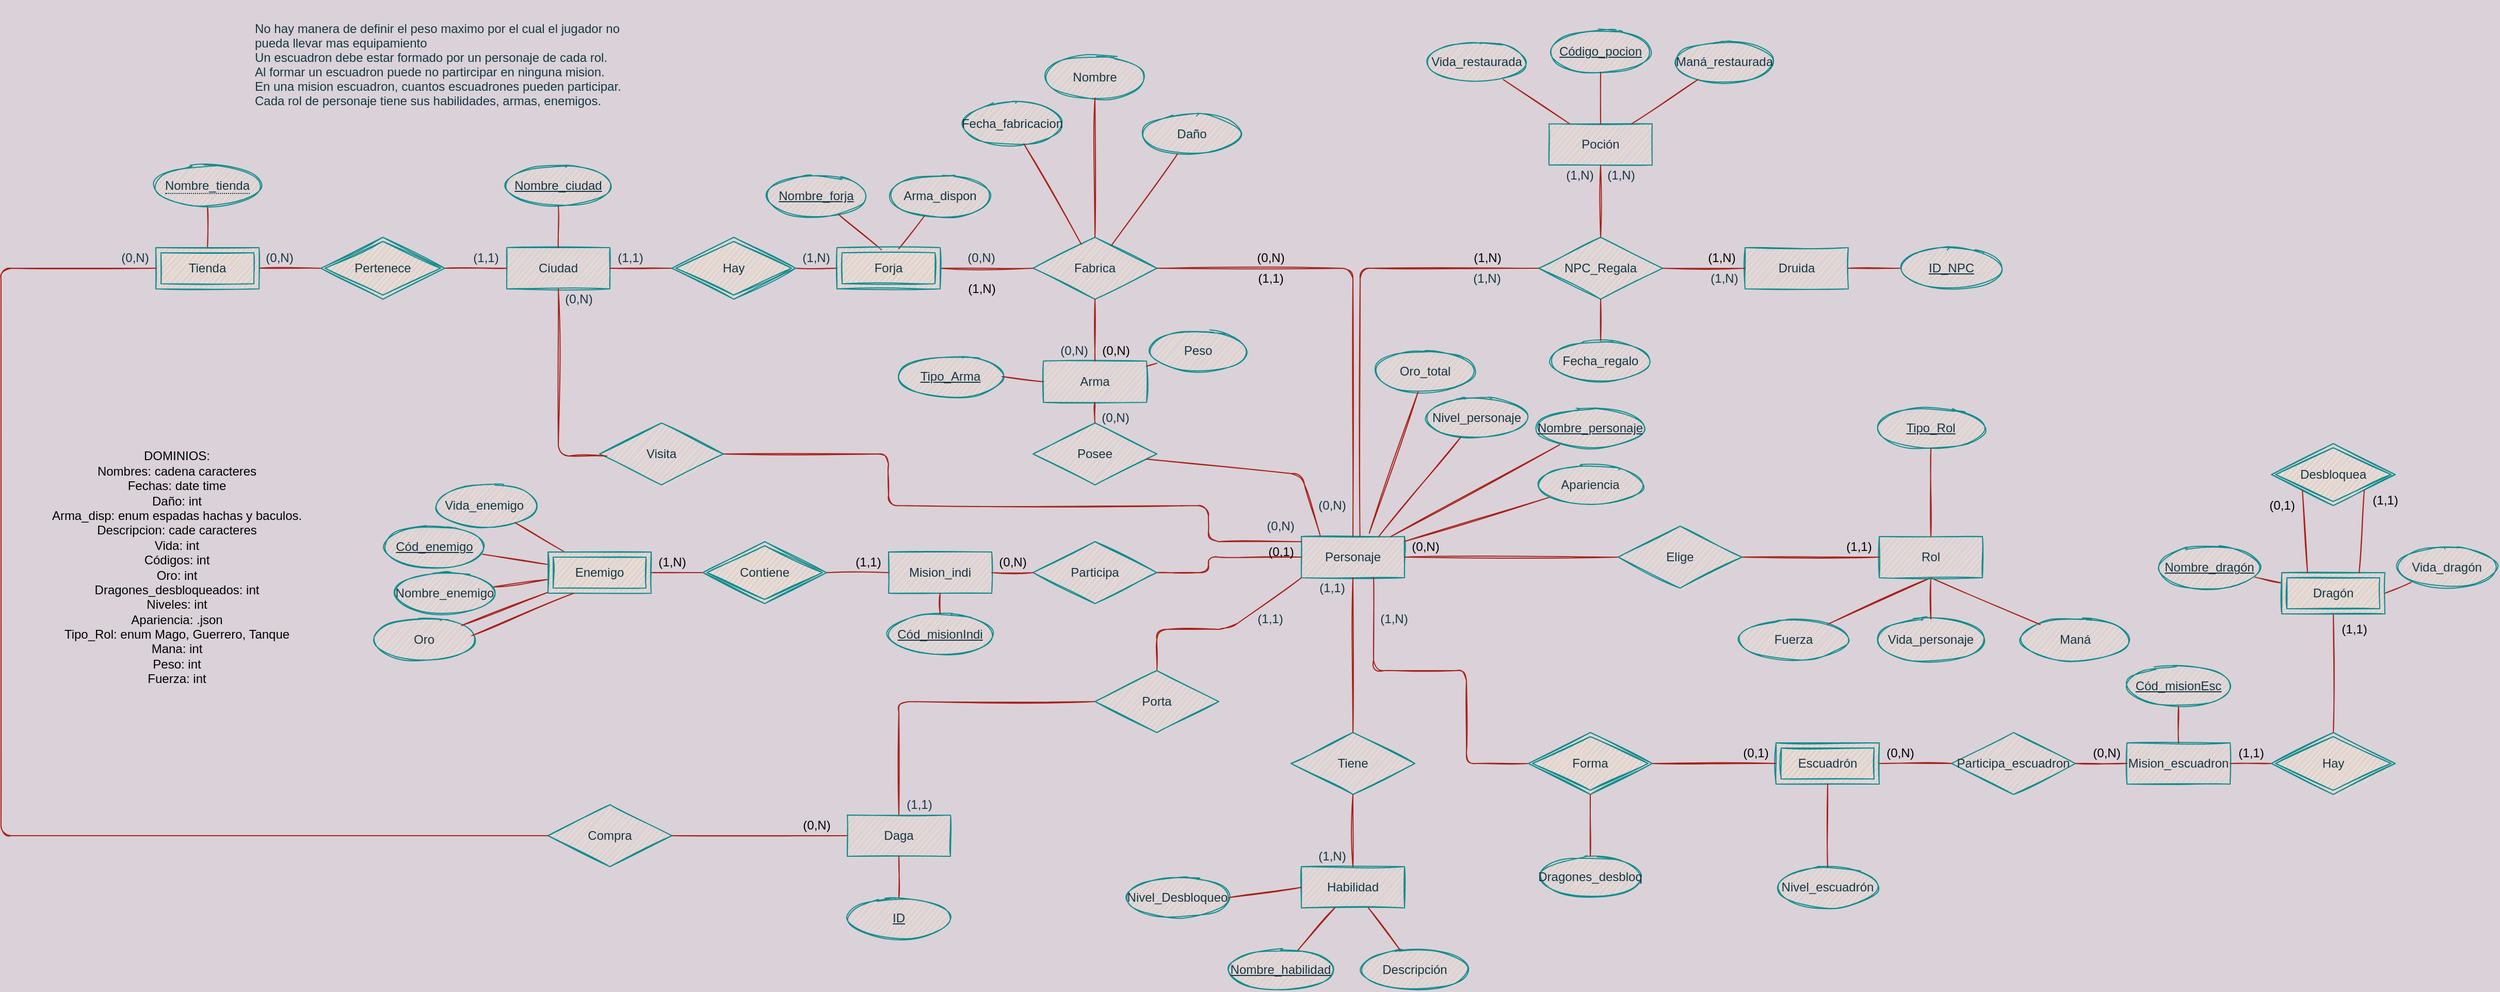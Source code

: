 <mxfile version="15.5.2" type="device"><diagram id="cDG_pbkg_7A_0wmdKo-e" name="Page-1"><mxGraphModel dx="2249" dy="794" grid="1" gridSize="10" guides="1" tooltips="1" connect="1" arrows="1" fold="1" page="1" pageScale="1" pageWidth="827" pageHeight="1169" background="#DAD2D8" math="0" shadow="0"><root><mxCell id="0"/><mxCell id="1" parent="0"/><mxCell id="pJVbi2H5VxA2HZhoMzVx-1" value="Ciudad" style="whiteSpace=wrap;html=1;align=center;fillColor=#FAE5C7;strokeColor=#0F8B8D;fontColor=#143642;sketch=1;" parent="1" vertex="1"><mxGeometry x="-250" y="240" width="100" height="40" as="geometry"/></mxCell><mxCell id="pJVbi2H5VxA2HZhoMzVx-2" value="Apariencia" style="ellipse;whiteSpace=wrap;html=1;align=center;fillColor=#FAE5C7;strokeColor=#0F8B8D;fontColor=#143642;sketch=1;" parent="1" vertex="1"><mxGeometry x="750" y="450" width="100" height="40" as="geometry"/></mxCell><mxCell id="pJVbi2H5VxA2HZhoMzVx-3" value="Nombre_ciudad" style="ellipse;whiteSpace=wrap;html=1;align=center;fontStyle=4;fillColor=#FAE5C7;strokeColor=#0F8B8D;fontColor=#143642;sketch=1;" parent="1" vertex="1"><mxGeometry x="-250" y="160" width="100" height="40" as="geometry"/></mxCell><mxCell id="pJVbi2H5VxA2HZhoMzVx-4" value="" style="endArrow=none;html=1;labelBackgroundColor=#DAD2D8;strokeColor=#A8201A;fontColor=#143642;sketch=1;" parent="1" source="pJVbi2H5VxA2HZhoMzVx-3" target="pJVbi2H5VxA2HZhoMzVx-1" edge="1"><mxGeometry relative="1" as="geometry"><mxPoint x="330" y="190" as="sourcePoint"/><mxPoint x="490" y="190" as="targetPoint"/></mxGeometry></mxCell><mxCell id="pJVbi2H5VxA2HZhoMzVx-9" value="Personaje" style="whiteSpace=wrap;html=1;align=center;fillColor=#FAE5C7;strokeColor=#0F8B8D;fontColor=#143642;sketch=1;" parent="1" vertex="1"><mxGeometry x="520" y="520" width="100" height="40" as="geometry"/></mxCell><mxCell id="pJVbi2H5VxA2HZhoMzVx-10" value="Nombre_personaje" style="ellipse;whiteSpace=wrap;html=1;align=center;fontStyle=4;fillColor=#FAE5C7;strokeColor=#0F8B8D;fontColor=#143642;sketch=1;" parent="1" vertex="1"><mxGeometry x="750" y="395" width="100" height="40" as="geometry"/></mxCell><mxCell id="pJVbi2H5VxA2HZhoMzVx-11" value="" style="endArrow=none;html=1;labelBackgroundColor=#DAD2D8;strokeColor=#A8201A;fontColor=#143642;sketch=1;" parent="1" source="pJVbi2H5VxA2HZhoMzVx-10" target="pJVbi2H5VxA2HZhoMzVx-9" edge="1"><mxGeometry relative="1" as="geometry"><mxPoint x="900" y="550" as="sourcePoint"/><mxPoint x="740" y="600" as="targetPoint"/></mxGeometry></mxCell><mxCell id="pJVbi2H5VxA2HZhoMzVx-12" value="&lt;u&gt;Tipo_Rol&lt;/u&gt;" style="ellipse;whiteSpace=wrap;html=1;align=center;fillColor=#FAE5C7;strokeColor=#0F8B8D;fontColor=#143642;sketch=1;" parent="1" vertex="1"><mxGeometry x="1080" y="395" width="100" height="40" as="geometry"/></mxCell><mxCell id="pJVbi2H5VxA2HZhoMzVx-14" value="" style="endArrow=none;html=1;labelBackgroundColor=#DAD2D8;strokeColor=#A8201A;fontColor=#143642;sketch=1;" parent="1" source="pJVbi2H5VxA2HZhoMzVx-2" target="pJVbi2H5VxA2HZhoMzVx-9" edge="1"><mxGeometry relative="1" as="geometry"><mxPoint x="704.645" y="514.142" as="sourcePoint"/><mxPoint x="640" y="540" as="targetPoint"/></mxGeometry></mxCell><mxCell id="pJVbi2H5VxA2HZhoMzVx-17" value="Maná" style="ellipse;whiteSpace=wrap;html=1;align=center;fillColor=#FAE5C7;strokeColor=#0F8B8D;fontColor=#143642;sketch=1;" parent="1" vertex="1"><mxGeometry x="1220" y="600" width="100" height="40" as="geometry"/></mxCell><mxCell id="pJVbi2H5VxA2HZhoMzVx-18" value="" style="endArrow=none;html=1;labelBackgroundColor=#DAD2D8;strokeColor=#A8201A;fontColor=#143642;sketch=1;entryX=0.5;entryY=1;entryDx=0;entryDy=0;" parent="1" source="pJVbi2H5VxA2HZhoMzVx-17" target="fUXV_8U95rZ5I0S4Uo-e-14" edge="1"><mxGeometry relative="1" as="geometry"><mxPoint x="704.645" y="514.142" as="sourcePoint"/><mxPoint x="630" y="561.765" as="targetPoint"/></mxGeometry></mxCell><mxCell id="pJVbi2H5VxA2HZhoMzVx-19" value="Vida_personaje" style="ellipse;whiteSpace=wrap;html=1;align=center;fillColor=#FAE5C7;strokeColor=#0F8B8D;fontColor=#143642;sketch=1;" parent="1" vertex="1"><mxGeometry x="1080" y="600" width="100" height="40" as="geometry"/></mxCell><mxCell id="pJVbi2H5VxA2HZhoMzVx-20" value="" style="endArrow=none;html=1;labelBackgroundColor=#DAD2D8;strokeColor=#A8201A;fontColor=#143642;sketch=1;entryX=0.5;entryY=1;entryDx=0;entryDy=0;" parent="1" source="pJVbi2H5VxA2HZhoMzVx-19" target="fUXV_8U95rZ5I0S4Uo-e-14" edge="1"><mxGeometry relative="1" as="geometry"><mxPoint x="714.645" y="524.142" as="sourcePoint"/><mxPoint x="640" y="571.765" as="targetPoint"/></mxGeometry></mxCell><mxCell id="pJVbi2H5VxA2HZhoMzVx-28" value="" style="endArrow=none;html=1;labelBackgroundColor=#DAD2D8;strokeColor=#A8201A;fontColor=#143642;sketch=1;" parent="1" edge="1"><mxGeometry relative="1" as="geometry"><mxPoint x="-430" y="260" as="sourcePoint"/><mxPoint x="-490" y="260" as="targetPoint"/></mxGeometry></mxCell><mxCell id="pJVbi2H5VxA2HZhoMzVx-29" value="(0,N)" style="text;html=1;strokeColor=none;fillColor=none;align=center;verticalAlign=middle;whiteSpace=wrap;fontColor=#143642;sketch=1;" parent="1" vertex="1"><mxGeometry x="-490" y="240" width="40" height="20" as="geometry"/></mxCell><mxCell id="pJVbi2H5VxA2HZhoMzVx-30" value="(1,1)" style="text;html=1;strokeColor=none;fillColor=none;align=center;verticalAlign=middle;whiteSpace=wrap;fontColor=#143642;sketch=1;" parent="1" vertex="1"><mxGeometry x="-150" y="240" width="40" height="20" as="geometry"/></mxCell><mxCell id="pJVbi2H5VxA2HZhoMzVx-36" value="" style="endArrow=none;html=1;labelBackgroundColor=#DAD2D8;strokeColor=#A8201A;fontColor=#143642;sketch=1;" parent="1" edge="1"><mxGeometry relative="1" as="geometry"><mxPoint x="-540" y="240" as="sourcePoint"/><mxPoint x="-540" y="200" as="targetPoint"/></mxGeometry></mxCell><mxCell id="pJVbi2H5VxA2HZhoMzVx-37" value="&#10;No hay manera de definir el peso maximo por el cual el jugador no &#10;pueda llevar mas equipamiento&#10;Un escuadron debe estar formado por un personaje de cada rol.&#10;Al formar un escuadron puede no partircipar en ninguna mision.&#10;En una mision escuadron, cuantos escuadrones pueden participar.&#10;Cada rol de personaje tiene sus habilidades, armas, enemigos." style="text;strokeColor=none;fillColor=none;spacingLeft=4;spacingRight=4;overflow=hidden;rotatable=0;points=[[0,0.5],[1,0.5]];portConstraint=eastwest;fontSize=12;fontColor=#143642;sketch=1;" parent="1" vertex="1"><mxGeometry x="-500" width="380" height="180" as="geometry"/></mxCell><mxCell id="pJVbi2H5VxA2HZhoMzVx-38" value="Fuerza" style="ellipse;whiteSpace=wrap;html=1;align=center;fillColor=#FAE5C7;strokeColor=#0F8B8D;fontColor=#143642;sketch=1;" parent="1" vertex="1"><mxGeometry x="947" y="600" width="100" height="40" as="geometry"/></mxCell><mxCell id="pJVbi2H5VxA2HZhoMzVx-39" value="" style="endArrow=none;html=1;labelBackgroundColor=#DAD2D8;strokeColor=#A8201A;fontColor=#143642;sketch=1;" parent="1" source="pJVbi2H5VxA2HZhoMzVx-38" edge="1"><mxGeometry relative="1" as="geometry"><mxPoint x="683.735" y="574.142" as="sourcePoint"/><mxPoint x="1130" y="560" as="targetPoint"/></mxGeometry></mxCell><mxCell id="pJVbi2H5VxA2HZhoMzVx-40" value="Posee" style="shape=rhombus;perimeter=rhombusPerimeter;whiteSpace=wrap;html=1;align=center;fillColor=#FAE5C7;strokeColor=#0F8B8D;fontColor=#143642;sketch=1;" parent="1" vertex="1"><mxGeometry x="260" y="410" width="120" height="60" as="geometry"/></mxCell><mxCell id="pJVbi2H5VxA2HZhoMzVx-41" value="Arma" style="whiteSpace=wrap;html=1;align=center;fillColor=#FAE5C7;strokeColor=#0F8B8D;fontColor=#143642;sketch=1;" parent="1" vertex="1"><mxGeometry x="270" y="350" width="100" height="40" as="geometry"/></mxCell><mxCell id="pJVbi2H5VxA2HZhoMzVx-42" value="Peso" style="ellipse;whiteSpace=wrap;html=1;align=center;fillColor=#FAE5C7;strokeColor=#0F8B8D;fontColor=#143642;sketch=1;" parent="1" vertex="1"><mxGeometry x="370" y="320" width="100" height="40" as="geometry"/></mxCell><mxCell id="pJVbi2H5VxA2HZhoMzVx-43" value="" style="endArrow=none;html=1;labelBackgroundColor=#DAD2D8;strokeColor=#A8201A;fontColor=#143642;sketch=1;" parent="1" source="pJVbi2H5VxA2HZhoMzVx-42" target="pJVbi2H5VxA2HZhoMzVx-41" edge="1"><mxGeometry relative="1" as="geometry"><mxPoint x="693.735" y="724.142" as="sourcePoint"/><mxPoint x="607.692" y="710" as="targetPoint"/></mxGeometry></mxCell><mxCell id="iOLwlXykFETRr3cmvv1d-1" value="Tiene" style="shape=rhombus;perimeter=rhombusPerimeter;whiteSpace=wrap;html=1;align=center;fillColor=#FAE5C7;strokeColor=#0F8B8D;fontColor=#143642;sketch=1;" parent="1" vertex="1"><mxGeometry x="510" y="710" width="120" height="60" as="geometry"/></mxCell><mxCell id="iOLwlXykFETRr3cmvv1d-2" value="Habilidad" style="whiteSpace=wrap;html=1;align=center;fillColor=#FAE5C7;strokeColor=#0F8B8D;fontColor=#143642;sketch=1;" parent="1" vertex="1"><mxGeometry x="520" y="840" width="100" height="40" as="geometry"/></mxCell><mxCell id="iOLwlXykFETRr3cmvv1d-4" value="" style="endArrow=none;html=1;labelBackgroundColor=#DAD2D8;strokeColor=#A8201A;fontColor=#143642;sketch=1;" parent="1" source="iOLwlXykFETRr3cmvv1d-1" target="iOLwlXykFETRr3cmvv1d-2" edge="1"><mxGeometry relative="1" as="geometry"><mxPoint x="580" y="810" as="sourcePoint"/><mxPoint x="580" y="720" as="targetPoint"/></mxGeometry></mxCell><mxCell id="iOLwlXykFETRr3cmvv1d-5" value="Nombre_habilidad" style="ellipse;whiteSpace=wrap;html=1;align=center;fontStyle=4;fillColor=#FAE5C7;strokeColor=#0F8B8D;fontColor=#143642;sketch=1;" parent="1" vertex="1"><mxGeometry x="450" y="920" width="100" height="40" as="geometry"/></mxCell><mxCell id="iOLwlXykFETRr3cmvv1d-6" value="" style="endArrow=none;html=1;labelBackgroundColor=#DAD2D8;strokeColor=#A8201A;fontColor=#143642;sketch=1;" parent="1" source="iOLwlXykFETRr3cmvv1d-5" target="iOLwlXykFETRr3cmvv1d-2" edge="1"><mxGeometry relative="1" as="geometry"><mxPoint x="190.0" y="763.95" as="sourcePoint"/><mxPoint x="153.33" y="659.996" as="targetPoint"/></mxGeometry></mxCell><mxCell id="iOLwlXykFETRr3cmvv1d-7" value="Descripción" style="ellipse;whiteSpace=wrap;html=1;align=center;fillColor=#FAE5C7;strokeColor=#0F8B8D;fontColor=#143642;sketch=1;" parent="1" vertex="1"><mxGeometry x="580" y="920" width="100" height="40" as="geometry"/></mxCell><mxCell id="iOLwlXykFETRr3cmvv1d-8" value="" style="endArrow=none;html=1;labelBackgroundColor=#DAD2D8;strokeColor=#A8201A;fontColor=#143642;sketch=1;" parent="1" source="iOLwlXykFETRr3cmvv1d-7" target="iOLwlXykFETRr3cmvv1d-2" edge="1"><mxGeometry relative="1" as="geometry"><mxPoint x="4.645" y="774.142" as="sourcePoint"/><mxPoint x="-80" y="782.5" as="targetPoint"/></mxGeometry></mxCell><mxCell id="iOLwlXykFETRr3cmvv1d-11" value="" style="endArrow=none;html=1;labelBackgroundColor=#DAD2D8;strokeColor=#A8201A;fontColor=#143642;sketch=1;" parent="1" edge="1"><mxGeometry relative="1" as="geometry"><mxPoint x="70" y="260" as="sourcePoint"/><mxPoint x="30" y="260" as="targetPoint"/></mxGeometry></mxCell><mxCell id="iOLwlXykFETRr3cmvv1d-12" value="" style="endArrow=none;html=1;labelBackgroundColor=#DAD2D8;strokeColor=#A8201A;fontColor=#143642;sketch=1;" parent="1" target="pJVbi2H5VxA2HZhoMzVx-1" edge="1"><mxGeometry relative="1" as="geometry"><mxPoint x="-90" y="260" as="sourcePoint"/><mxPoint x="240" y="280" as="targetPoint"/></mxGeometry></mxCell><mxCell id="iOLwlXykFETRr3cmvv1d-13" value="Nombre_forja" style="ellipse;whiteSpace=wrap;html=1;align=center;fontStyle=4;fillColor=#FAE5C7;strokeColor=#0F8B8D;fontColor=#143642;sketch=1;" parent="1" vertex="1"><mxGeometry y="170" width="100" height="40" as="geometry"/></mxCell><mxCell id="iOLwlXykFETRr3cmvv1d-14" value="" style="endArrow=none;html=1;labelBackgroundColor=#DAD2D8;strokeColor=#A8201A;fontColor=#143642;sketch=1;entryX=0.43;entryY=0.05;entryDx=0;entryDy=0;entryPerimeter=0;" parent="1" source="iOLwlXykFETRr3cmvv1d-13" edge="1"><mxGeometry relative="1" as="geometry"><mxPoint x="-30" y="390" as="sourcePoint"/><mxPoint x="113" y="242" as="targetPoint"/></mxGeometry></mxCell><mxCell id="iOLwlXykFETRr3cmvv1d-15" value="Fabrica" style="shape=rhombus;perimeter=rhombusPerimeter;whiteSpace=wrap;html=1;align=center;fillColor=#FAE5C7;strokeColor=#0F8B8D;fontColor=#143642;sketch=1;" parent="1" vertex="1"><mxGeometry x="260" y="230" width="120" height="60" as="geometry"/></mxCell><mxCell id="iOLwlXykFETRr3cmvv1d-18" value="" style="endArrow=none;html=1;labelBackgroundColor=#DAD2D8;strokeColor=#A8201A;fontColor=#143642;sketch=1;" parent="1" source="iOLwlXykFETRr3cmvv1d-15" edge="1"><mxGeometry relative="1" as="geometry"><mxPoint x="-20" y="370" as="sourcePoint"/><mxPoint x="170" y="260" as="targetPoint"/></mxGeometry></mxCell><mxCell id="iOLwlXykFETRr3cmvv1d-19" value="Fecha_fabricacion" style="ellipse;whiteSpace=wrap;html=1;align=center;fillColor=#FAE5C7;strokeColor=#0F8B8D;fontColor=#143642;sketch=1;" parent="1" vertex="1"><mxGeometry x="190" y="100" width="100" height="40" as="geometry"/></mxCell><mxCell id="iOLwlXykFETRr3cmvv1d-20" value="" style="endArrow=none;html=1;labelBackgroundColor=#DAD2D8;strokeColor=#A8201A;fontColor=#143642;sketch=1;" parent="1" source="iOLwlXykFETRr3cmvv1d-19" target="iOLwlXykFETRr3cmvv1d-15" edge="1"><mxGeometry relative="1" as="geometry"><mxPoint x="-447.855" y="484.142" as="sourcePoint"/><mxPoint x="-260" y="430" as="targetPoint"/></mxGeometry></mxCell><mxCell id="iOLwlXykFETRr3cmvv1d-21" value="Nombre" style="ellipse;whiteSpace=wrap;html=1;align=center;fillColor=#FAE5C7;strokeColor=#0F8B8D;fontColor=#143642;sketch=1;" parent="1" vertex="1"><mxGeometry x="270" y="55" width="100" height="40" as="geometry"/></mxCell><mxCell id="iOLwlXykFETRr3cmvv1d-22" value="" style="endArrow=none;html=1;labelBackgroundColor=#DAD2D8;strokeColor=#A8201A;fontColor=#143642;sketch=1;" parent="1" source="iOLwlXykFETRr3cmvv1d-21" target="iOLwlXykFETRr3cmvv1d-15" edge="1"><mxGeometry relative="1" as="geometry"><mxPoint x="-437.855" y="494.142" as="sourcePoint"/><mxPoint x="-65.882" y="517.941" as="targetPoint"/></mxGeometry></mxCell><mxCell id="iOLwlXykFETRr3cmvv1d-23" value="Daño" style="ellipse;whiteSpace=wrap;html=1;align=center;fillColor=#FAE5C7;strokeColor=#0F8B8D;fontColor=#143642;sketch=1;" parent="1" vertex="1"><mxGeometry x="364" y="110" width="100" height="40" as="geometry"/></mxCell><mxCell id="iOLwlXykFETRr3cmvv1d-24" value="" style="endArrow=none;html=1;labelBackgroundColor=#DAD2D8;strokeColor=#A8201A;fontColor=#143642;sketch=1;" parent="1" source="iOLwlXykFETRr3cmvv1d-23" target="iOLwlXykFETRr3cmvv1d-15" edge="1"><mxGeometry relative="1" as="geometry"><mxPoint x="-437.855" y="564.142" as="sourcePoint"/><mxPoint x="-65.882" y="587.941" as="targetPoint"/></mxGeometry></mxCell><mxCell id="iOLwlXykFETRr3cmvv1d-26" value="" style="endArrow=none;html=1;labelBackgroundColor=#DAD2D8;strokeColor=#A8201A;fontColor=#143642;sketch=1;" parent="1" source="pJVbi2H5VxA2HZhoMzVx-41" target="pJVbi2H5VxA2HZhoMzVx-40" edge="1"><mxGeometry relative="1" as="geometry"><mxPoint x="261.091" y="960.005" as="sourcePoint"/><mxPoint x="278.857" y="650" as="targetPoint"/></mxGeometry></mxCell><mxCell id="iOLwlXykFETRr3cmvv1d-28" value="" style="endArrow=none;html=1;labelBackgroundColor=#DAD2D8;strokeColor=#A8201A;fontColor=#143642;sketch=1;" parent="1" source="pJVbi2H5VxA2HZhoMzVx-41" target="iOLwlXykFETRr3cmvv1d-15" edge="1"><mxGeometry relative="1" as="geometry"><mxPoint x="-20" y="520" as="sourcePoint"/><mxPoint x="-20" y="410" as="targetPoint"/></mxGeometry></mxCell><mxCell id="iOLwlXykFETRr3cmvv1d-29" value="NPC_Regala" style="shape=rhombus;perimeter=rhombusPerimeter;whiteSpace=wrap;html=1;align=center;fillColor=#FAE5C7;strokeColor=#0F8B8D;fontColor=#143642;sketch=1;" parent="1" vertex="1"><mxGeometry x="750" y="230" width="120" height="60" as="geometry"/></mxCell><mxCell id="iOLwlXykFETRr3cmvv1d-31" value="Poción" style="whiteSpace=wrap;html=1;align=center;fillColor=#FAE5C7;strokeColor=#0F8B8D;fontColor=#143642;sketch=1;" parent="1" vertex="1"><mxGeometry x="760" y="120" width="100" height="40" as="geometry"/></mxCell><mxCell id="iOLwlXykFETRr3cmvv1d-32" value="" style="endArrow=none;html=1;labelBackgroundColor=#DAD2D8;strokeColor=#A8201A;fontColor=#143642;sketch=1;exitX=0.568;exitY=-0.01;exitDx=0;exitDy=0;exitPerimeter=0;" parent="1" source="pJVbi2H5VxA2HZhoMzVx-9" target="iOLwlXykFETRr3cmvv1d-29" edge="1"><mxGeometry relative="1" as="geometry"><mxPoint x="620" y="260" as="sourcePoint"/><mxPoint x="580" y="380" as="targetPoint"/><Array as="points"><mxPoint x="577" y="260"/></Array></mxGeometry></mxCell><mxCell id="iOLwlXykFETRr3cmvv1d-33" value="" style="endArrow=none;html=1;labelBackgroundColor=#DAD2D8;strokeColor=#A8201A;fontColor=#143642;sketch=1;" parent="1" source="iOLwlXykFETRr3cmvv1d-31" target="iOLwlXykFETRr3cmvv1d-29" edge="1"><mxGeometry relative="1" as="geometry"><mxPoint x="590" y="300" as="sourcePoint"/><mxPoint x="590" y="390" as="targetPoint"/></mxGeometry></mxCell><mxCell id="iOLwlXykFETRr3cmvv1d-35" value="Código_pocion" style="ellipse;whiteSpace=wrap;html=1;align=center;fontStyle=4;fillColor=#FAE5C7;strokeColor=#0F8B8D;fontColor=#143642;sketch=1;" parent="1" vertex="1"><mxGeometry x="760" y="30" width="100" height="40" as="geometry"/></mxCell><mxCell id="iOLwlXykFETRr3cmvv1d-36" value="" style="endArrow=none;html=1;labelBackgroundColor=#DAD2D8;strokeColor=#A8201A;fontColor=#143642;sketch=1;" parent="1" source="iOLwlXykFETRr3cmvv1d-31" target="iOLwlXykFETRr3cmvv1d-35" edge="1"><mxGeometry relative="1" as="geometry"><mxPoint x="830" y="120" as="sourcePoint"/><mxPoint x="840" y="170" as="targetPoint"/></mxGeometry></mxCell><mxCell id="iOLwlXykFETRr3cmvv1d-37" value="Vida_restaurada" style="ellipse;whiteSpace=wrap;html=1;align=center;fillColor=#FAE5C7;strokeColor=#0F8B8D;fontColor=#143642;sketch=1;" parent="1" vertex="1"><mxGeometry x="640" y="40" width="100" height="40" as="geometry"/></mxCell><mxCell id="iOLwlXykFETRr3cmvv1d-38" value="" style="endArrow=none;html=1;labelBackgroundColor=#DAD2D8;strokeColor=#A8201A;fontColor=#143642;sketch=1;" parent="1" source="iOLwlXykFETRr3cmvv1d-37" target="iOLwlXykFETRr3cmvv1d-31" edge="1"><mxGeometry relative="1" as="geometry"><mxPoint x="714.645" y="524.142" as="sourcePoint"/><mxPoint x="630" y="532.5" as="targetPoint"/></mxGeometry></mxCell><mxCell id="iOLwlXykFETRr3cmvv1d-39" value="Maná_restaurada" style="ellipse;whiteSpace=wrap;html=1;align=center;fillColor=#FAE5C7;strokeColor=#0F8B8D;fontColor=#143642;sketch=1;" parent="1" vertex="1"><mxGeometry x="880" y="40" width="100" height="40" as="geometry"/></mxCell><mxCell id="iOLwlXykFETRr3cmvv1d-40" value="" style="endArrow=none;html=1;labelBackgroundColor=#DAD2D8;strokeColor=#A8201A;fontColor=#143642;sketch=1;" parent="1" source="iOLwlXykFETRr3cmvv1d-39" target="iOLwlXykFETRr3cmvv1d-31" edge="1"><mxGeometry relative="1" as="geometry"><mxPoint x="844.645" y="111.642" as="sourcePoint"/><mxPoint x="760" y="120" as="targetPoint"/></mxGeometry></mxCell><mxCell id="iOLwlXykFETRr3cmvv1d-41" value="Fecha_regalo" style="ellipse;whiteSpace=wrap;html=1;align=center;fillColor=#FAE5C7;strokeColor=#0F8B8D;fontColor=#143642;sketch=1;" parent="1" vertex="1"><mxGeometry x="760" y="330" width="100" height="40" as="geometry"/></mxCell><mxCell id="iOLwlXykFETRr3cmvv1d-42" value="" style="endArrow=none;html=1;labelBackgroundColor=#DAD2D8;strokeColor=#A8201A;fontColor=#143642;sketch=1;" parent="1" source="iOLwlXykFETRr3cmvv1d-41" target="iOLwlXykFETRr3cmvv1d-29" edge="1"><mxGeometry relative="1" as="geometry"><mxPoint x="756.485" y="411.642" as="sourcePoint"/><mxPoint x="789.996" y="289.257" as="targetPoint"/></mxGeometry></mxCell><mxCell id="hw9_OvDHVP5dz11KnGEs-2" value="" style="endArrow=none;html=1;labelBackgroundColor=#DAD2D8;strokeColor=#A8201A;fontColor=#143642;sketch=1;" parent="1" source="pJVbi2H5VxA2HZhoMzVx-9" target="iOLwlXykFETRr3cmvv1d-1" edge="1"><mxGeometry relative="1" as="geometry"><mxPoint x="598.621" y="770.69" as="sourcePoint"/><mxPoint x="652.0" y="830.0" as="targetPoint"/></mxGeometry></mxCell><mxCell id="hw9_OvDHVP5dz11KnGEs-4" value="" style="endArrow=none;html=1;labelBackgroundColor=#DAD2D8;strokeColor=#A8201A;fontColor=#143642;sketch=1;" parent="1" edge="1"><mxGeometry relative="1" as="geometry"><mxPoint x="590" y="560" as="sourcePoint"/><mxPoint x="740" y="740.0" as="targetPoint"/><Array as="points"><mxPoint x="590" y="650"/><mxPoint x="680" y="650"/><mxPoint x="680" y="740"/></Array></mxGeometry></mxCell><mxCell id="hw9_OvDHVP5dz11KnGEs-6" value="Escuadrón" style="shape=ext;margin=3;double=1;whiteSpace=wrap;html=1;align=center;fillColor=#FAE5C7;strokeColor=#0F8B8D;fontColor=#143642;sketch=1;" parent="1" vertex="1"><mxGeometry x="980" y="720" width="100" height="40" as="geometry"/></mxCell><mxCell id="hw9_OvDHVP5dz11KnGEs-8" value="" style="endArrow=none;html=1;labelBackgroundColor=#DAD2D8;strokeColor=#A8201A;fontColor=#143642;sketch=1;" parent="1" target="hw9_OvDHVP5dz11KnGEs-6" edge="1"><mxGeometry relative="1" as="geometry"><mxPoint x="860" y="740.0" as="sourcePoint"/><mxPoint x="580" y="720.0" as="targetPoint"/></mxGeometry></mxCell><mxCell id="hw9_OvDHVP5dz11KnGEs-10" value="Nivel_escuadrón" style="ellipse;whiteSpace=wrap;html=1;align=center;fillColor=#FAE5C7;strokeColor=#0F8B8D;fontColor=#143642;sketch=1;" parent="1" vertex="1"><mxGeometry x="980" y="840" width="100" height="40" as="geometry"/></mxCell><mxCell id="hw9_OvDHVP5dz11KnGEs-11" value="" style="endArrow=none;html=1;labelBackgroundColor=#DAD2D8;strokeColor=#A8201A;fontColor=#143642;sketch=1;" parent="1" source="hw9_OvDHVP5dz11KnGEs-10" target="hw9_OvDHVP5dz11KnGEs-6" edge="1"><mxGeometry relative="1" as="geometry"><mxPoint x="963.735" y="764.142" as="sourcePoint"/><mxPoint x="877.692" y="750" as="targetPoint"/></mxGeometry></mxCell><mxCell id="hw9_OvDHVP5dz11KnGEs-13" value="Forma" style="shape=rhombus;double=1;perimeter=rhombusPerimeter;whiteSpace=wrap;html=1;align=center;fillColor=#FAE5C7;strokeColor=#0F8B8D;fontColor=#143642;sketch=1;" parent="1" vertex="1"><mxGeometry x="740" y="710" width="120" height="60" as="geometry"/></mxCell><mxCell id="hw9_OvDHVP5dz11KnGEs-15" value="Nombre_dragón" style="ellipse;whiteSpace=wrap;html=1;align=center;fontStyle=4;fillColor=#FAE5C7;strokeColor=#0F8B8D;fontColor=#143642;sketch=1;" parent="1" vertex="1"><mxGeometry x="1350" y="530" width="100" height="40" as="geometry"/></mxCell><mxCell id="hw9_OvDHVP5dz11KnGEs-16" value="" style="endArrow=none;html=1;labelBackgroundColor=#DAD2D8;strokeColor=#A8201A;fontColor=#143642;sketch=1;entryX=0;entryY=0.25;entryDx=0;entryDy=0;" parent="1" source="hw9_OvDHVP5dz11KnGEs-15" edge="1" target="fUXV_8U95rZ5I0S4Uo-e-21"><mxGeometry relative="1" as="geometry"><mxPoint x="1650" y="585" as="sourcePoint"/><mxPoint x="1504.444" y="555" as="targetPoint"/></mxGeometry></mxCell><mxCell id="hw9_OvDHVP5dz11KnGEs-17" value="Vida_dragón" style="ellipse;whiteSpace=wrap;html=1;align=center;fillColor=#FAE5C7;strokeColor=#0F8B8D;fontColor=#143642;sketch=1;" parent="1" vertex="1"><mxGeometry x="1580" y="530" width="100" height="40" as="geometry"/></mxCell><mxCell id="hw9_OvDHVP5dz11KnGEs-18" value="" style="endArrow=none;html=1;labelBackgroundColor=#DAD2D8;strokeColor=#A8201A;fontColor=#143642;sketch=1;entryX=1;entryY=0.5;entryDx=0;entryDy=0;" parent="1" source="hw9_OvDHVP5dz11KnGEs-17" edge="1" target="fUXV_8U95rZ5I0S4Uo-e-21"><mxGeometry relative="1" as="geometry"><mxPoint x="1624.645" y="516.642" as="sourcePoint"/><mxPoint x="1532.5" y="555" as="targetPoint"/></mxGeometry></mxCell><mxCell id="hw9_OvDHVP5dz11KnGEs-19" value="Dragones_desbloq" style="ellipse;whiteSpace=wrap;html=1;align=center;fillColor=#FAE5C7;strokeColor=#0F8B8D;fontColor=#143642;sketch=1;" parent="1" vertex="1"><mxGeometry x="750" y="830" width="100" height="40" as="geometry"/></mxCell><mxCell id="hw9_OvDHVP5dz11KnGEs-20" value="" style="endArrow=none;html=1;labelBackgroundColor=#DAD2D8;strokeColor=#A8201A;fontColor=#143642;sketch=1;" parent="1" source="hw9_OvDHVP5dz11KnGEs-19" target="hw9_OvDHVP5dz11KnGEs-13" edge="1"><mxGeometry relative="1" as="geometry"><mxPoint x="854.645" y="871.642" as="sourcePoint"/><mxPoint x="762.5" y="910" as="targetPoint"/></mxGeometry></mxCell><mxCell id="hw9_OvDHVP5dz11KnGEs-23" value="" style="endArrow=none;html=1;labelBackgroundColor=#DAD2D8;strokeColor=#A8201A;fontColor=#143642;sketch=1;exitX=0.5;exitY=0;exitDx=0;exitDy=0;" parent="1" edge="1"><mxGeometry relative="1" as="geometry"><mxPoint x="1520" y="710" as="sourcePoint"/><mxPoint x="1520" y="595" as="targetPoint"/></mxGeometry></mxCell><mxCell id="hw9_OvDHVP5dz11KnGEs-26" value="Oro" style="ellipse;whiteSpace=wrap;html=1;align=center;fillColor=#FAE5C7;strokeColor=#0F8B8D;fontColor=#143642;sketch=1;" parent="1" vertex="1"><mxGeometry x="-380" y="600" width="100" height="40" as="geometry"/></mxCell><mxCell id="hw9_OvDHVP5dz11KnGEs-27" value="" style="endArrow=none;html=1;labelBackgroundColor=#DAD2D8;strokeColor=#A8201A;fontColor=#143642;sketch=1;" parent="1" source="hw9_OvDHVP5dz11KnGEs-26" edge="1"><mxGeometry relative="1" as="geometry"><mxPoint x="213.735" y="734.142" as="sourcePoint"/><mxPoint x="-210" y="574.118" as="targetPoint"/></mxGeometry></mxCell><mxCell id="hw9_OvDHVP5dz11KnGEs-30" value="Oro_total" style="ellipse;whiteSpace=wrap;html=1;align=center;fillColor=#FAE5C7;strokeColor=#0F8B8D;fontColor=#143642;sketch=1;" parent="1" vertex="1"><mxGeometry x="590" y="340" width="100" height="40" as="geometry"/></mxCell><mxCell id="hw9_OvDHVP5dz11KnGEs-31" value="" style="endArrow=none;html=1;labelBackgroundColor=#DAD2D8;strokeColor=#A8201A;fontColor=#143642;sketch=1;entryX=0.658;entryY=-0.079;entryDx=0;entryDy=0;entryPerimeter=0;" parent="1" source="hw9_OvDHVP5dz11KnGEs-30" target="pJVbi2H5VxA2HZhoMzVx-9" edge="1"><mxGeometry relative="1" as="geometry"><mxPoint x="594.645" y="484.142" as="sourcePoint"/><mxPoint x="596.4" y="383.2" as="targetPoint"/></mxGeometry></mxCell><mxCell id="hw9_OvDHVP5dz11KnGEs-32" value="(1,N)" style="text;html=1;strokeColor=none;fillColor=none;align=center;verticalAlign=middle;whiteSpace=wrap;fontColor=#143642;sketch=1;" parent="1" vertex="1"><mxGeometry x="680" y="260" width="40" height="20" as="geometry"/></mxCell><mxCell id="hw9_OvDHVP5dz11KnGEs-34" value="Compra" style="shape=rhombus;perimeter=rhombusPerimeter;whiteSpace=wrap;html=1;align=center;fillColor=#FAE5C7;strokeColor=#0F8B8D;fontColor=#143642;sketch=1;" parent="1" vertex="1"><mxGeometry x="-210" y="780" width="120" height="60" as="geometry"/></mxCell><mxCell id="hw9_OvDHVP5dz11KnGEs-38" value="" style="endArrow=none;html=1;exitX=0;exitY=1;exitDx=0;exitDy=0;entryX=0.5;entryY=0;entryDx=0;entryDy=0;labelBackgroundColor=#DAD2D8;strokeColor=#A8201A;fontColor=#143642;sketch=1;" parent="1" source="pJVbi2H5VxA2HZhoMzVx-9" edge="1"><mxGeometry relative="1" as="geometry"><mxPoint x="590" y="580" as="sourcePoint"/><mxPoint x="380" y="650" as="targetPoint"/><Array as="points"><mxPoint x="450" y="610"/><mxPoint x="380" y="610"/></Array></mxGeometry></mxCell><mxCell id="hw9_OvDHVP5dz11KnGEs-43" value="(0,N)" style="text;html=1;strokeColor=none;fillColor=none;align=center;verticalAlign=middle;whiteSpace=wrap;fontColor=#143642;sketch=1;" parent="1" vertex="1"><mxGeometry x="-630" y="240" width="40" height="20" as="geometry"/></mxCell><mxCell id="hw9_OvDHVP5dz11KnGEs-52" value="(1,N)" style="text;html=1;strokeColor=none;fillColor=none;align=center;verticalAlign=middle;whiteSpace=wrap;fontColor=#143642;sketch=1;" parent="1" vertex="1"><mxGeometry x="30" y="240" width="40" height="20" as="geometry"/></mxCell><mxCell id="hw9_OvDHVP5dz11KnGEs-53" value="Nivel_personaje" style="ellipse;whiteSpace=wrap;html=1;align=center;fillColor=#FAE5C7;strokeColor=#0F8B8D;fontColor=#143642;sketch=1;" parent="1" vertex="1"><mxGeometry x="640" y="385.0" width="100" height="40" as="geometry"/></mxCell><mxCell id="hw9_OvDHVP5dz11KnGEs-54" value="" style="endArrow=none;html=1;labelBackgroundColor=#DAD2D8;strokeColor=#A8201A;fontColor=#143642;sketch=1;entryX=0.75;entryY=0;entryDx=0;entryDy=0;" parent="1" source="hw9_OvDHVP5dz11KnGEs-53" target="pJVbi2H5VxA2HZhoMzVx-9" edge="1"><mxGeometry relative="1" as="geometry"><mxPoint x="603.735" y="611.102" as="sourcePoint"/><mxPoint x="610" y="415" as="targetPoint"/></mxGeometry></mxCell><mxCell id="hw9_OvDHVP5dz11KnGEs-55" value="(1,N)" style="text;html=1;strokeColor=none;fillColor=none;align=center;verticalAlign=middle;whiteSpace=wrap;fontColor=#143642;sketch=1;" parent="1" vertex="1"><mxGeometry x="530" y="820" width="40" height="20" as="geometry"/></mxCell><mxCell id="hw9_OvDHVP5dz11KnGEs-56" value="(1,1)" style="text;html=1;strokeColor=none;fillColor=none;align=center;verticalAlign=middle;whiteSpace=wrap;fontColor=#143642;sketch=1;" parent="1" vertex="1"><mxGeometry x="530" y="560" width="40" height="20" as="geometry"/></mxCell><mxCell id="hw9_OvDHVP5dz11KnGEs-59" value="Arma_dispon" style="ellipse;whiteSpace=wrap;html=1;align=center;fillColor=#FAE5C7;strokeColor=#0F8B8D;fontColor=#143642;sketch=1;" parent="1" vertex="1"><mxGeometry x="120" y="170" width="100" height="40" as="geometry"/></mxCell><mxCell id="hw9_OvDHVP5dz11KnGEs-60" value="" style="endArrow=none;html=1;labelBackgroundColor=#DAD2D8;strokeColor=#A8201A;fontColor=#143642;sketch=1;entryX=0.6;entryY=0.025;entryDx=0;entryDy=0;entryPerimeter=0;" parent="1" source="hw9_OvDHVP5dz11KnGEs-59" edge="1"><mxGeometry relative="1" as="geometry"><mxPoint x="-437.855" y="397.002" as="sourcePoint"/><mxPoint x="130" y="241" as="targetPoint"/></mxGeometry></mxCell><mxCell id="hw9_OvDHVP5dz11KnGEs-62" value="(1,1)" style="text;html=1;strokeColor=none;fillColor=none;align=center;verticalAlign=middle;whiteSpace=wrap;fontColor=#143642;sketch=1;" parent="1" vertex="1"><mxGeometry x="-290" y="240" width="40" height="20" as="geometry"/></mxCell><mxCell id="hw9_OvDHVP5dz11KnGEs-66" value="(1,N)" style="text;html=1;strokeColor=none;fillColor=none;align=center;verticalAlign=middle;whiteSpace=wrap;fontColor=#143642;sketch=1;" parent="1" vertex="1"><mxGeometry x="810" y="160" width="40" height="20" as="geometry"/></mxCell><mxCell id="hw9_OvDHVP5dz11KnGEs-74" value="Cód_enemigo" style="ellipse;whiteSpace=wrap;html=1;align=center;fontStyle=4;fillColor=#FAE5C7;strokeColor=#0F8B8D;fontColor=#143642;sketch=1;" parent="1" vertex="1"><mxGeometry x="-370" y="510" width="100" height="40" as="geometry"/></mxCell><mxCell id="hw9_OvDHVP5dz11KnGEs-75" value="" style="endArrow=none;html=1;labelBackgroundColor=#DAD2D8;strokeColor=#A8201A;fontColor=#143642;sketch=1;" parent="1" source="hw9_OvDHVP5dz11KnGEs-74" edge="1"><mxGeometry relative="1" as="geometry"><mxPoint x="-130" y="690" as="sourcePoint"/><mxPoint x="-210" y="547.188" as="targetPoint"/></mxGeometry></mxCell><mxCell id="hw9_OvDHVP5dz11KnGEs-76" value="Nombre_enemigo" style="ellipse;whiteSpace=wrap;html=1;align=center;fillColor=#FAE5C7;strokeColor=#0F8B8D;fontColor=#143642;sketch=1;" parent="1" vertex="1"><mxGeometry x="-360" y="555" width="100" height="40" as="geometry"/></mxCell><mxCell id="hw9_OvDHVP5dz11KnGEs-77" value="" style="endArrow=none;html=1;labelBackgroundColor=#DAD2D8;strokeColor=#A8201A;fontColor=#143642;sketch=1;" parent="1" source="hw9_OvDHVP5dz11KnGEs-76" edge="1"><mxGeometry relative="1" as="geometry"><mxPoint x="-447.855" y="644.142" as="sourcePoint"/><mxPoint x="-210" y="561.667" as="targetPoint"/></mxGeometry></mxCell><mxCell id="hw9_OvDHVP5dz11KnGEs-78" value="Vida_enemigo&amp;nbsp;" style="ellipse;whiteSpace=wrap;html=1;align=center;fillColor=#FAE5C7;strokeColor=#0F8B8D;fontColor=#143642;sketch=1;" parent="1" vertex="1"><mxGeometry x="-320" y="470" width="100" height="40" as="geometry"/></mxCell><mxCell id="hw9_OvDHVP5dz11KnGEs-79" value="" style="endArrow=none;html=1;labelBackgroundColor=#DAD2D8;strokeColor=#A8201A;fontColor=#143642;sketch=1;" parent="1" source="hw9_OvDHVP5dz11KnGEs-78" edge="1"><mxGeometry relative="1" as="geometry"><mxPoint x="-517.855" y="504.142" as="sourcePoint"/><mxPoint x="-193.846" y="535" as="targetPoint"/></mxGeometry></mxCell><mxCell id="hw9_OvDHVP5dz11KnGEs-80" value="" style="endArrow=none;html=1;labelBackgroundColor=#DAD2D8;strokeColor=#A8201A;fontColor=#143642;sketch=1;" parent="1" edge="1"><mxGeometry relative="1" as="geometry"><mxPoint x="130" y="790" as="sourcePoint"/><mxPoint x="320" y="680" as="targetPoint"/><Array as="points"><mxPoint x="130" y="680"/></Array></mxGeometry></mxCell><mxCell id="hw9_OvDHVP5dz11KnGEs-81" value="(1,1)" style="text;html=1;strokeColor=none;fillColor=none;align=center;verticalAlign=middle;whiteSpace=wrap;fontColor=#143642;sketch=1;" parent="1" vertex="1"><mxGeometry x="130" y="770" width="40" height="20" as="geometry"/></mxCell><mxCell id="hw9_OvDHVP5dz11KnGEs-83" value="(1,1)" style="text;html=1;strokeColor=none;fillColor=none;align=center;verticalAlign=middle;whiteSpace=wrap;fontColor=#143642;sketch=1;" parent="1" vertex="1"><mxGeometry x="470" y="590" width="40" height="20" as="geometry"/></mxCell><mxCell id="hw9_OvDHVP5dz11KnGEs-84" value="(1,N)" style="text;html=1;strokeColor=none;fillColor=none;align=center;verticalAlign=middle;whiteSpace=wrap;fontColor=#143642;sketch=1;" parent="1" vertex="1"><mxGeometry x="590" y="590" width="40" height="20" as="geometry"/></mxCell><mxCell id="UVxJsTFsM7onc-qRqiWT-1" value="" style="endArrow=none;html=1;labelBackgroundColor=#DAD2D8;strokeColor=#A8201A;fontColor=#143642;sketch=1;exitX=1;exitY=0.5;exitDx=0;exitDy=0;" parent="1" source="fUXV_8U95rZ5I0S4Uo-e-4" target="pJVbi2H5VxA2HZhoMzVx-9" edge="1"><mxGeometry relative="1" as="geometry"><mxPoint x="370" y="540" as="sourcePoint"/><mxPoint x="565.143" y="530" as="targetPoint"/><Array as="points"><mxPoint x="430" y="555"/><mxPoint x="430" y="540"/></Array></mxGeometry></mxCell><mxCell id="UVxJsTFsM7onc-qRqiWT-3" value="(0,N)" style="text;html=1;strokeColor=none;fillColor=none;align=center;verticalAlign=middle;whiteSpace=wrap;fontColor=#143642;sketch=1;" parent="1" vertex="1"><mxGeometry x="280" y="330" width="40" height="20" as="geometry"/></mxCell><mxCell id="UVxJsTFsM7onc-qRqiWT-4" value="(0,N)" style="text;html=1;strokeColor=none;fillColor=none;align=center;verticalAlign=middle;whiteSpace=wrap;fontColor=#143642;sketch=1;" parent="1" vertex="1"><mxGeometry x="190" y="240" width="40" height="20" as="geometry"/></mxCell><mxCell id="UVxJsTFsM7onc-qRqiWT-7" value="(0,N)" style="text;html=1;strokeColor=none;fillColor=none;align=center;verticalAlign=middle;whiteSpace=wrap;fontColor=#143642;sketch=1;" parent="1" vertex="1"><mxGeometry x="320" y="395" width="40" height="20" as="geometry"/></mxCell><mxCell id="UVxJsTFsM7onc-qRqiWT-8" value="Mision_indi" style="whiteSpace=wrap;html=1;align=center;fillColor=#FAE5C7;strokeColor=#0F8B8D;fontColor=#143642;sketch=1;" parent="1" vertex="1"><mxGeometry x="120" y="535" width="100" height="40" as="geometry"/></mxCell><mxCell id="UVxJsTFsM7onc-qRqiWT-16" value="Mision_escuadron" style="whiteSpace=wrap;html=1;align=center;fillColor=#FAE5C7;strokeColor=#0F8B8D;fontColor=#143642;sketch=1;" parent="1" vertex="1"><mxGeometry x="1320" y="720" width="100" height="40" as="geometry"/></mxCell><mxCell id="UVxJsTFsM7onc-qRqiWT-22" value="Cód_misionEsc" style="ellipse;whiteSpace=wrap;html=1;align=center;fontStyle=4;fillColor=#FAE5C7;strokeColor=#0F8B8D;fontColor=#143642;sketch=1;" parent="1" vertex="1"><mxGeometry x="1320" y="645" width="100" height="40" as="geometry"/></mxCell><mxCell id="UVxJsTFsM7onc-qRqiWT-23" value="" style="endArrow=none;html=1;labelBackgroundColor=#DAD2D8;strokeColor=#A8201A;fontColor=#143642;sketch=1;" parent="1" source="UVxJsTFsM7onc-qRqiWT-22" target="UVxJsTFsM7onc-qRqiWT-16" edge="1"><mxGeometry relative="1" as="geometry"><mxPoint x="1238.187" y="589.434" as="sourcePoint"/><mxPoint x="1212.5" y="630" as="targetPoint"/></mxGeometry></mxCell><mxCell id="UVxJsTFsM7onc-qRqiWT-24" value="Cód_misionIndi" style="ellipse;whiteSpace=wrap;html=1;align=center;fontStyle=4;fillColor=#FAE5C7;strokeColor=#0F8B8D;fontColor=#143642;sketch=1;" parent="1" vertex="1"><mxGeometry x="120" y="595" width="100" height="40" as="geometry"/></mxCell><mxCell id="UVxJsTFsM7onc-qRqiWT-25" value="" style="endArrow=none;html=1;labelBackgroundColor=#DAD2D8;strokeColor=#A8201A;fontColor=#143642;sketch=1;" parent="1" source="UVxJsTFsM7onc-qRqiWT-24" target="UVxJsTFsM7onc-qRqiWT-8" edge="1"><mxGeometry relative="1" as="geometry"><mxPoint x="-101.813" y="569.434" as="sourcePoint"/><mxPoint x="30" y="700" as="targetPoint"/></mxGeometry></mxCell><mxCell id="_QA88n80vSKglGZej9Jn-3" value="Visita" style="shape=rhombus;perimeter=rhombusPerimeter;whiteSpace=wrap;html=1;align=center;fillColor=#FAE5C7;strokeColor=#0F8B8D;fontColor=#143642;sketch=1;" parent="1" vertex="1"><mxGeometry x="-160" y="410" width="120" height="60" as="geometry"/></mxCell><mxCell id="_QA88n80vSKglGZej9Jn-6" value="" style="endArrow=none;html=1;labelBackgroundColor=#DAD2D8;strokeColor=#A8201A;fontColor=#143642;sketch=1;entryX=0.058;entryY=0.533;entryDx=0;entryDy=0;entryPerimeter=0;exitX=0.5;exitY=1;exitDx=0;exitDy=0;" parent="1" source="pJVbi2H5VxA2HZhoMzVx-1" target="_QA88n80vSKglGZej9Jn-3" edge="1"><mxGeometry relative="1" as="geometry"><mxPoint x="-240" y="440" as="sourcePoint"/><mxPoint x="228.163" y="275.918" as="targetPoint"/><Array as="points"><mxPoint x="-200" y="442"/></Array></mxGeometry></mxCell><mxCell id="_QA88n80vSKglGZej9Jn-10" value="" style="endArrow=none;html=1;labelBackgroundColor=#DAD2D8;strokeColor=#A8201A;fontColor=#143642;sketch=1;exitX=1;exitY=0.5;exitDx=0;exitDy=0;entryX=0;entryY=0.5;entryDx=0;entryDy=0;" parent="1" target="pJVbi2H5VxA2HZhoMzVx-1" edge="1"><mxGeometry relative="1" as="geometry"><mxPoint x="-310" y="260" as="sourcePoint"/><mxPoint x="-480" y="270" as="targetPoint"/></mxGeometry></mxCell><mxCell id="_QA88n80vSKglGZej9Jn-11" value="" style="endArrow=none;html=1;labelBackgroundColor=#DAD2D8;strokeColor=#A8201A;fontColor=#143642;sketch=1;entryX=1;entryY=0.25;entryDx=0;entryDy=0;exitX=1;exitY=0.5;exitDx=0;exitDy=0;" parent="1" source="_QA88n80vSKglGZej9Jn-3" edge="1"><mxGeometry relative="1" as="geometry"><mxPoint x="400" y="525" as="sourcePoint"/><mxPoint x="520" y="525" as="targetPoint"/><Array as="points"><mxPoint x="120" y="440"/><mxPoint x="120" y="490"/><mxPoint x="430" y="490"/><mxPoint x="430" y="525"/></Array></mxGeometry></mxCell><mxCell id="_QA88n80vSKglGZej9Jn-13" value="(0,N)" style="text;html=1;strokeColor=none;fillColor=none;align=center;verticalAlign=middle;whiteSpace=wrap;fontColor=#143642;sketch=1;" parent="1" vertex="1"><mxGeometry x="-200" y="280" width="40" height="20" as="geometry"/></mxCell><mxCell id="_QA88n80vSKglGZej9Jn-14" value="(0,N)" style="text;html=1;strokeColor=none;fillColor=none;align=center;verticalAlign=middle;whiteSpace=wrap;fontColor=#143642;sketch=1;" parent="1" vertex="1"><mxGeometry x="480" y="500" width="40" height="20" as="geometry"/></mxCell><mxCell id="_QA88n80vSKglGZej9Jn-16" value="Tienda" style="shape=ext;margin=3;double=1;whiteSpace=wrap;html=1;align=center;fillColor=#FAE5C7;strokeColor=#0F8B8D;fontColor=#143642;sketch=1;" parent="1" vertex="1"><mxGeometry x="-590" y="240" width="100" height="40" as="geometry"/></mxCell><mxCell id="_QA88n80vSKglGZej9Jn-17" value="&lt;span style=&quot;border-bottom: 1px dotted&quot;&gt;Nombre_tienda&lt;/span&gt;" style="ellipse;whiteSpace=wrap;html=1;align=center;fontColor=#143642;fontStyle=0;strokeColor=#0F8B8D;fillColor=#FAE5C7;sketch=1;" parent="1" vertex="1"><mxGeometry x="-590" y="160" width="100" height="40" as="geometry"/></mxCell><mxCell id="_QA88n80vSKglGZej9Jn-18" value="Pertenece" style="shape=rhombus;double=1;perimeter=rhombusPerimeter;whiteSpace=wrap;html=1;align=center;fillColor=#FAE5C7;strokeColor=#0F8B8D;fontColor=#143642;sketch=1;" parent="1" vertex="1"><mxGeometry x="-430" y="230" width="120" height="60" as="geometry"/></mxCell><mxCell id="_QA88n80vSKglGZej9Jn-19" value="DOMINIOS:&lt;br&gt;Nombres: cadena caracteres&lt;br&gt;Fechas: date time&lt;br&gt;Daño: int&lt;br&gt;Arma_disp: enum espadas hachas y baculos.&lt;br&gt;Descripcion: cade caracteres&lt;br&gt;Vida: int&lt;br&gt;Códigos: int&lt;br&gt;Oro: int&lt;br&gt;Dragones_desbloqueados: int&lt;br&gt;Niveles: int&lt;br&gt;Apariencia: .json&lt;br&gt;Tipo_Rol: enum Mago, Guerrero, Tanque&lt;br&gt;Mana: int&lt;br&gt;Peso: int&lt;br&gt;Fuerza: int" style="text;html=1;align=center;verticalAlign=middle;resizable=0;points=[];autosize=1;strokeColor=none;fillColor=none;" parent="1" vertex="1"><mxGeometry x="-700" y="435" width="260" height="230" as="geometry"/></mxCell><mxCell id="hw9_OvDHVP5dz11KnGEs-73" value="(0,N)" style="text;html=1;strokeColor=none;fillColor=none;align=center;verticalAlign=middle;whiteSpace=wrap;fontColor=#143642;sketch=1;" parent="1" vertex="1"><mxGeometry x="530" y="480" width="40" height="20" as="geometry"/></mxCell><mxCell id="fUXV_8U95rZ5I0S4Uo-e-1" value="" style="endArrow=none;html=1;labelBackgroundColor=#DAD2D8;strokeColor=#A8201A;fontColor=#143642;sketch=1;entryX=0.182;entryY=-0.028;entryDx=0;entryDy=0;entryPerimeter=0;" parent="1" source="pJVbi2H5VxA2HZhoMzVx-40" target="pJVbi2H5VxA2HZhoMzVx-9" edge="1"><mxGeometry relative="1" as="geometry"><mxPoint x="374.783" y="442.609" as="sourcePoint"/><mxPoint x="531" y="522" as="targetPoint"/><Array as="points"><mxPoint x="520" y="460"/></Array></mxGeometry></mxCell><mxCell id="fUXV_8U95rZ5I0S4Uo-e-4" value="Participa" style="shape=rhombus;perimeter=rhombusPerimeter;whiteSpace=wrap;html=1;align=center;fillColor=#FAE5C7;strokeColor=#0F8B8D;fontColor=#143642;sketch=1;" parent="1" vertex="1"><mxGeometry x="260" y="525" width="120" height="60" as="geometry"/></mxCell><mxCell id="fUXV_8U95rZ5I0S4Uo-e-5" value="" style="endArrow=none;html=1;labelBackgroundColor=#DAD2D8;strokeColor=#A8201A;fontColor=#143642;sketch=1;entryX=0;entryY=0.5;entryDx=0;entryDy=0;exitX=1;exitY=0.5;exitDx=0;exitDy=0;" parent="1" source="UVxJsTFsM7onc-qRqiWT-8" target="fUXV_8U95rZ5I0S4Uo-e-4" edge="1"><mxGeometry relative="1" as="geometry"><mxPoint x="-203.523" y="616.321" as="sourcePoint"/><mxPoint x="-120" y="584.118" as="targetPoint"/></mxGeometry></mxCell><mxCell id="fUXV_8U95rZ5I0S4Uo-e-6" value="" style="endArrow=none;html=1;labelBackgroundColor=#DAD2D8;strokeColor=#A8201A;fontColor=#143642;sketch=1;exitX=1;exitY=0.5;exitDx=0;exitDy=0;" parent="1" edge="1"><mxGeometry relative="1" as="geometry"><mxPoint x="-110" y="555" as="sourcePoint"/><mxPoint x="-60" y="555" as="targetPoint"/></mxGeometry></mxCell><mxCell id="fUXV_8U95rZ5I0S4Uo-e-8" value="" style="endArrow=none;html=1;labelBackgroundColor=#DAD2D8;strokeColor=#A8201A;fontColor=#143642;sketch=1;entryX=0;entryY=0.5;entryDx=0;entryDy=0;" parent="1" target="UVxJsTFsM7onc-qRqiWT-8" edge="1"><mxGeometry relative="1" as="geometry"><mxPoint x="60" y="555" as="sourcePoint"/><mxPoint x="-50" y="565" as="targetPoint"/></mxGeometry></mxCell><mxCell id="fUXV_8U95rZ5I0S4Uo-e-9" value="Participa_escuadron" style="shape=rhombus;perimeter=rhombusPerimeter;whiteSpace=wrap;html=1;align=center;fillColor=#FAE5C7;strokeColor=#0F8B8D;fontColor=#143642;sketch=1;" parent="1" vertex="1"><mxGeometry x="1150" y="710" width="120" height="60" as="geometry"/></mxCell><mxCell id="fUXV_8U95rZ5I0S4Uo-e-10" value="" style="endArrow=none;html=1;labelBackgroundColor=#DAD2D8;strokeColor=#A8201A;fontColor=#143642;sketch=1;exitX=1;exitY=0.5;exitDx=0;exitDy=0;entryX=0;entryY=0.5;entryDx=0;entryDy=0;" parent="1" source="fUXV_8U95rZ5I0S4Uo-e-9" target="UVxJsTFsM7onc-qRqiWT-16" edge="1"><mxGeometry relative="1" as="geometry"><mxPoint x="1340" y="695" as="sourcePoint"/><mxPoint x="1340" y="730" as="targetPoint"/></mxGeometry></mxCell><mxCell id="fUXV_8U95rZ5I0S4Uo-e-11" value="" style="endArrow=none;html=1;labelBackgroundColor=#DAD2D8;strokeColor=#A8201A;fontColor=#143642;sketch=1;exitX=1;exitY=0.5;exitDx=0;exitDy=0;" parent="1" source="hw9_OvDHVP5dz11KnGEs-6" target="fUXV_8U95rZ5I0S4Uo-e-9" edge="1"><mxGeometry relative="1" as="geometry"><mxPoint x="1260" y="750" as="sourcePoint"/><mxPoint x="1290" y="750" as="targetPoint"/></mxGeometry></mxCell><mxCell id="fUXV_8U95rZ5I0S4Uo-e-13" value="" style="endArrow=none;html=1;labelBackgroundColor=#DAD2D8;strokeColor=#A8201A;fontColor=#143642;sketch=1;entryX=0;entryY=0.5;entryDx=0;entryDy=0;" parent="1" edge="1"><mxGeometry relative="1" as="geometry"><mxPoint x="1420" y="740" as="sourcePoint"/><mxPoint x="1460" y="740" as="targetPoint"/></mxGeometry></mxCell><mxCell id="fUXV_8U95rZ5I0S4Uo-e-14" value="Rol" style="whiteSpace=wrap;html=1;align=center;fillColor=#FAE5C7;strokeColor=#0F8B8D;fontColor=#143642;sketch=1;" parent="1" vertex="1"><mxGeometry x="1080" y="520" width="100" height="40" as="geometry"/></mxCell><mxCell id="fUXV_8U95rZ5I0S4Uo-e-15" value="" style="endArrow=none;html=1;labelBackgroundColor=#DAD2D8;strokeColor=#A8201A;fontColor=#143642;sketch=1;entryX=1;entryY=0.5;entryDx=0;entryDy=0;exitX=0;exitY=0.5;exitDx=0;exitDy=0;" parent="1" source="fUXV_8U95rZ5I0S4Uo-e-17" target="pJVbi2H5VxA2HZhoMzVx-9" edge="1"><mxGeometry relative="1" as="geometry"><mxPoint x="790" y="540" as="sourcePoint"/><mxPoint x="630" y="534.783" as="targetPoint"/></mxGeometry></mxCell><mxCell id="fUXV_8U95rZ5I0S4Uo-e-16" value="" style="endArrow=none;html=1;labelBackgroundColor=#DAD2D8;strokeColor=#A8201A;fontColor=#143642;sketch=1;entryX=0.5;entryY=0;entryDx=0;entryDy=0;exitX=0.5;exitY=1;exitDx=0;exitDy=0;" parent="1" source="pJVbi2H5VxA2HZhoMzVx-12" target="fUXV_8U95rZ5I0S4Uo-e-14" edge="1"><mxGeometry relative="1" as="geometry"><mxPoint x="1290" y="490" as="sourcePoint"/><mxPoint x="1120" y="490" as="targetPoint"/></mxGeometry></mxCell><mxCell id="fUXV_8U95rZ5I0S4Uo-e-17" value="Elige&lt;br&gt;" style="shape=rhombus;perimeter=rhombusPerimeter;whiteSpace=wrap;html=1;align=center;fillColor=#FAE5C7;strokeColor=#0F8B8D;fontColor=#143642;sketch=1;" parent="1" vertex="1"><mxGeometry x="827" y="510" width="120" height="60" as="geometry"/></mxCell><mxCell id="fUXV_8U95rZ5I0S4Uo-e-18" value="" style="endArrow=none;html=1;labelBackgroundColor=#DAD2D8;strokeColor=#A8201A;fontColor=#143642;sketch=1;entryX=1;entryY=0.5;entryDx=0;entryDy=0;exitX=0;exitY=0.5;exitDx=0;exitDy=0;" parent="1" source="fUXV_8U95rZ5I0S4Uo-e-14" target="fUXV_8U95rZ5I0S4Uo-e-17" edge="1"><mxGeometry relative="1" as="geometry"><mxPoint x="837" y="550" as="sourcePoint"/><mxPoint x="630" y="550" as="targetPoint"/></mxGeometry></mxCell><mxCell id="fUXV_8U95rZ5I0S4Uo-e-19" value="Enemigo" style="shape=ext;margin=3;double=1;whiteSpace=wrap;html=1;align=center;fillColor=#FAE5C7;strokeColor=#0F8B8D;fontColor=#143642;sketch=1;" parent="1" vertex="1"><mxGeometry x="-210" y="535" width="100" height="40" as="geometry"/></mxCell><mxCell id="fUXV_8U95rZ5I0S4Uo-e-21" value="Dragón" style="shape=ext;margin=3;double=1;whiteSpace=wrap;html=1;align=center;fillColor=#FAE5C7;strokeColor=#0F8B8D;fontColor=#143642;sketch=1;" parent="1" vertex="1"><mxGeometry x="1470" y="555" width="100" height="40" as="geometry"/></mxCell><mxCell id="fUXV_8U95rZ5I0S4Uo-e-22" value="Hay" style="shape=rhombus;double=1;perimeter=rhombusPerimeter;whiteSpace=wrap;html=1;align=center;fillColor=#FAE5C7;strokeColor=#0F8B8D;fontColor=#143642;sketch=1;" parent="1" vertex="1"><mxGeometry x="1460" y="710" width="120" height="60" as="geometry"/></mxCell><mxCell id="fUXV_8U95rZ5I0S4Uo-e-24" value="Contiene" style="shape=rhombus;double=1;perimeter=rhombusPerimeter;whiteSpace=wrap;html=1;align=center;fillColor=#FAE5C7;strokeColor=#0F8B8D;fontColor=#143642;sketch=1;" parent="1" vertex="1"><mxGeometry x="-60" y="525" width="120" height="60" as="geometry"/></mxCell><mxCell id="fUXV_8U95rZ5I0S4Uo-e-25" value="(0,N)" style="text;html=1;align=center;verticalAlign=middle;resizable=0;points=[];autosize=1;strokeColor=none;fillColor=none;" parent="1" vertex="1"><mxGeometry x="220" y="535" width="40" height="20" as="geometry"/></mxCell><mxCell id="fUXV_8U95rZ5I0S4Uo-e-26" value="(1,N)" style="text;html=1;align=center;verticalAlign=middle;resizable=0;points=[];autosize=1;strokeColor=none;fillColor=none;" parent="1" vertex="1"><mxGeometry x="-110" y="535" width="40" height="20" as="geometry"/></mxCell><mxCell id="fUXV_8U95rZ5I0S4Uo-e-28" value="(1,1)" style="text;html=1;align=center;verticalAlign=middle;resizable=0;points=[];autosize=1;strokeColor=none;fillColor=none;" parent="1" vertex="1"><mxGeometry x="80" y="535" width="40" height="20" as="geometry"/></mxCell><mxCell id="fUXV_8U95rZ5I0S4Uo-e-29" value="(0,1)" style="text;html=1;align=center;verticalAlign=middle;resizable=0;points=[];autosize=1;strokeColor=none;fillColor=none;" parent="1" vertex="1"><mxGeometry x="480" y="525" width="40" height="20" as="geometry"/></mxCell><mxCell id="fUXV_8U95rZ5I0S4Uo-e-30" value="(1,1)" style="text;html=1;align=center;verticalAlign=middle;resizable=0;points=[];autosize=1;strokeColor=none;fillColor=none;" parent="1" vertex="1"><mxGeometry x="1040" y="520" width="40" height="20" as="geometry"/></mxCell><mxCell id="fUXV_8U95rZ5I0S4Uo-e-31" value="(0,N)" style="text;html=1;align=center;verticalAlign=middle;resizable=0;points=[];autosize=1;strokeColor=none;fillColor=none;" parent="1" vertex="1"><mxGeometry x="620" y="520" width="40" height="20" as="geometry"/></mxCell><mxCell id="fUXV_8U95rZ5I0S4Uo-e-32" value="(0,1)" style="text;html=1;align=center;verticalAlign=middle;resizable=0;points=[];autosize=1;strokeColor=none;fillColor=none;" parent="1" vertex="1"><mxGeometry x="940" y="720" width="40" height="20" as="geometry"/></mxCell><mxCell id="fUXV_8U95rZ5I0S4Uo-e-33" value="(0,N)" style="text;html=1;align=center;verticalAlign=middle;resizable=0;points=[];autosize=1;strokeColor=none;fillColor=none;" parent="1" vertex="1"><mxGeometry x="1080" y="720" width="40" height="20" as="geometry"/></mxCell><mxCell id="fUXV_8U95rZ5I0S4Uo-e-34" value="(0,N)" style="text;html=1;align=center;verticalAlign=middle;resizable=0;points=[];autosize=1;strokeColor=none;fillColor=none;" parent="1" vertex="1"><mxGeometry x="1280" y="720" width="40" height="20" as="geometry"/></mxCell><mxCell id="fUXV_8U95rZ5I0S4Uo-e-35" value="(1,1)" style="text;html=1;align=center;verticalAlign=middle;resizable=0;points=[];autosize=1;strokeColor=none;fillColor=none;" parent="1" vertex="1"><mxGeometry x="1520" y="600" width="40" height="20" as="geometry"/></mxCell><mxCell id="fUXV_8U95rZ5I0S4Uo-e-36" value="(1,1)" style="text;html=1;align=center;verticalAlign=middle;resizable=0;points=[];autosize=1;strokeColor=none;fillColor=none;" parent="1" vertex="1"><mxGeometry x="1420" y="720" width="40" height="20" as="geometry"/></mxCell><mxCell id="fUXV_8U95rZ5I0S4Uo-e-38" value="&lt;u&gt;Tipo_Arma&lt;/u&gt;" style="ellipse;whiteSpace=wrap;html=1;align=center;fillColor=#FAE5C7;strokeColor=#0F8B8D;fontColor=#143642;sketch=1;" parent="1" vertex="1"><mxGeometry x="130" y="345" width="100" height="40" as="geometry"/></mxCell><mxCell id="fUXV_8U95rZ5I0S4Uo-e-39" value="" style="endArrow=none;html=1;labelBackgroundColor=#DAD2D8;strokeColor=#A8201A;fontColor=#143642;sketch=1;entryX=1;entryY=0.5;entryDx=0;entryDy=0;exitX=0;exitY=0.5;exitDx=0;exitDy=0;" parent="1" source="pJVbi2H5VxA2HZhoMzVx-41" target="fUXV_8U95rZ5I0S4Uo-e-38" edge="1"><mxGeometry relative="1" as="geometry"><mxPoint x="330" y="360" as="sourcePoint"/><mxPoint x="330" y="300" as="targetPoint"/></mxGeometry></mxCell><mxCell id="Y4vGscyJnMWWuC_YA5ac-1" value="Desbloquea" style="shape=rhombus;double=1;perimeter=rhombusPerimeter;whiteSpace=wrap;html=1;align=center;fillColor=#FAE5C7;strokeColor=#0F8B8D;fontColor=#143642;sketch=1;" vertex="1" parent="1"><mxGeometry x="1460" y="430" width="120" height="60" as="geometry"/></mxCell><mxCell id="Y4vGscyJnMWWuC_YA5ac-2" value="" style="endArrow=none;html=1;labelBackgroundColor=#DAD2D8;strokeColor=#A8201A;fontColor=#143642;sketch=1;entryX=0.25;entryY=0;entryDx=0;entryDy=0;exitX=0;exitY=1;exitDx=0;exitDy=0;" edge="1" parent="1" source="Y4vGscyJnMWWuC_YA5ac-1" target="fUXV_8U95rZ5I0S4Uo-e-21"><mxGeometry relative="1" as="geometry"><mxPoint x="1441.56" y="555.512" as="sourcePoint"/><mxPoint x="1480" y="575.0" as="targetPoint"/></mxGeometry></mxCell><mxCell id="Y4vGscyJnMWWuC_YA5ac-3" value="" style="endArrow=none;html=1;labelBackgroundColor=#DAD2D8;strokeColor=#A8201A;fontColor=#143642;sketch=1;entryX=0.75;entryY=0;entryDx=0;entryDy=0;exitX=1;exitY=1;exitDx=0;exitDy=0;" edge="1" parent="1" source="Y4vGscyJnMWWuC_YA5ac-1" target="fUXV_8U95rZ5I0S4Uo-e-21"><mxGeometry relative="1" as="geometry"><mxPoint x="1500" y="465.0" as="sourcePoint"/><mxPoint x="1505" y="565.0" as="targetPoint"/></mxGeometry></mxCell><mxCell id="Y4vGscyJnMWWuC_YA5ac-4" value="(0,1)" style="text;html=1;align=center;verticalAlign=middle;resizable=0;points=[];autosize=1;strokeColor=none;fillColor=none;" vertex="1" parent="1"><mxGeometry x="1450" y="480" width="40" height="20" as="geometry"/></mxCell><mxCell id="Y4vGscyJnMWWuC_YA5ac-5" value="(1,1)" style="text;html=1;align=center;verticalAlign=middle;resizable=0;points=[];autosize=1;strokeColor=none;fillColor=none;" vertex="1" parent="1"><mxGeometry x="1550" y="475" width="40" height="20" as="geometry"/></mxCell><mxCell id="Y4vGscyJnMWWuC_YA5ac-6" value="" style="endArrow=none;html=1;labelBackgroundColor=#DAD2D8;strokeColor=#A8201A;fontColor=#143642;sketch=1;entryX=0.25;entryY=1;entryDx=0;entryDy=0;" edge="1" parent="1" target="fUXV_8U95rZ5I0S4Uo-e-19"><mxGeometry relative="1" as="geometry"><mxPoint x="-283.856" y="616.18" as="sourcePoint"/><mxPoint x="-200" y="584.118" as="targetPoint"/></mxGeometry></mxCell><mxCell id="Y4vGscyJnMWWuC_YA5ac-7" value="" style="endArrow=none;html=1;labelBackgroundColor=#DAD2D8;strokeColor=#A8201A;fontColor=#143642;sketch=1;entryX=0;entryY=0.5;entryDx=0;entryDy=0;exitX=1;exitY=0.5;exitDx=0;exitDy=0;" edge="1" parent="1" source="hw9_OvDHVP5dz11KnGEs-34"><mxGeometry relative="1" as="geometry"><mxPoint x="-273.856" y="626.18" as="sourcePoint"/><mxPoint x="80" y="810" as="targetPoint"/></mxGeometry></mxCell><mxCell id="Y4vGscyJnMWWuC_YA5ac-8" value="" style="endArrow=none;html=1;labelBackgroundColor=#DAD2D8;strokeColor=#A8201A;fontColor=#143642;sketch=1;entryX=1;entryY=0;entryDx=0;entryDy=0;exitX=0;exitY=0.5;exitDx=0;exitDy=0;" edge="1" parent="1" source="hw9_OvDHVP5dz11KnGEs-34"><mxGeometry relative="1" as="geometry"><mxPoint x="-80" y="820.0" as="sourcePoint"/><mxPoint x="-590" y="260" as="targetPoint"/><Array as="points"><mxPoint x="-740" y="810"/><mxPoint x="-740" y="260"/></Array></mxGeometry></mxCell><mxCell id="Y4vGscyJnMWWuC_YA5ac-11" value="(0,N)" style="text;html=1;align=center;verticalAlign=middle;resizable=0;points=[];autosize=1;strokeColor=none;fillColor=none;" vertex="1" parent="1"><mxGeometry x="30" y="790" width="40" height="20" as="geometry"/></mxCell><mxCell id="Y4vGscyJnMWWuC_YA5ac-12" value="Forja" style="shape=ext;margin=3;double=1;whiteSpace=wrap;html=1;align=center;fillColor=#FAE5C7;strokeColor=#0F8B8D;fontColor=#143642;sketch=1;" vertex="1" parent="1"><mxGeometry x="70" y="240" width="100" height="40" as="geometry"/></mxCell><mxCell id="Y4vGscyJnMWWuC_YA5ac-13" value="Hay" style="shape=rhombus;double=1;perimeter=rhombusPerimeter;whiteSpace=wrap;html=1;align=center;fillColor=#FAE5C7;strokeColor=#0F8B8D;fontColor=#143642;sketch=1;" vertex="1" parent="1"><mxGeometry x="-90" y="230" width="120" height="60" as="geometry"/></mxCell><mxCell id="Y4vGscyJnMWWuC_YA5ac-14" value="Daga" style="whiteSpace=wrap;html=1;align=center;fillColor=#FAE5C7;strokeColor=#0F8B8D;fontColor=#143642;sketch=1;" vertex="1" parent="1"><mxGeometry x="80" y="790" width="100" height="40" as="geometry"/></mxCell><mxCell id="Y4vGscyJnMWWuC_YA5ac-15" value="Porta" style="shape=rhombus;perimeter=rhombusPerimeter;whiteSpace=wrap;html=1;align=center;fillColor=#FAE5C7;strokeColor=#0F8B8D;fontColor=#143642;sketch=1;" vertex="1" parent="1"><mxGeometry x="320" y="650" width="120" height="60" as="geometry"/></mxCell><mxCell id="Y4vGscyJnMWWuC_YA5ac-16" value="" style="endArrow=none;html=1;labelBackgroundColor=#DAD2D8;strokeColor=#A8201A;fontColor=#143642;sketch=1;exitX=0.5;exitY=0;exitDx=0;exitDy=0;" edge="1" parent="1" source="pJVbi2H5VxA2HZhoMzVx-9" target="iOLwlXykFETRr3cmvv1d-15"><mxGeometry relative="1" as="geometry"><mxPoint x="586.8" y="529.6" as="sourcePoint"/><mxPoint x="760" y="270" as="targetPoint"/><Array as="points"><mxPoint x="570" y="260"/></Array></mxGeometry></mxCell><mxCell id="Y4vGscyJnMWWuC_YA5ac-17" value="(1,N)" style="text;html=1;align=center;verticalAlign=middle;resizable=0;points=[];autosize=1;strokeColor=none;fillColor=none;" vertex="1" parent="1"><mxGeometry x="190" y="270" width="40" height="20" as="geometry"/></mxCell><mxCell id="Y4vGscyJnMWWuC_YA5ac-18" value="(0,N)" style="text;html=1;align=center;verticalAlign=middle;resizable=0;points=[];autosize=1;strokeColor=none;fillColor=none;" vertex="1" parent="1"><mxGeometry x="470" y="240" width="40" height="20" as="geometry"/></mxCell><mxCell id="Y4vGscyJnMWWuC_YA5ac-19" value="(1,1)" style="text;html=1;align=center;verticalAlign=middle;resizable=0;points=[];autosize=1;strokeColor=none;fillColor=none;" vertex="1" parent="1"><mxGeometry x="470" y="260" width="40" height="20" as="geometry"/></mxCell><mxCell id="Y4vGscyJnMWWuC_YA5ac-20" value="(0,N)" style="text;html=1;align=center;verticalAlign=middle;resizable=0;points=[];autosize=1;strokeColor=none;fillColor=none;" vertex="1" parent="1"><mxGeometry x="320" y="330" width="40" height="20" as="geometry"/></mxCell><mxCell id="Y4vGscyJnMWWuC_YA5ac-21" value="Druida" style="whiteSpace=wrap;html=1;align=center;fillColor=#FAE5C7;strokeColor=#0F8B8D;fontColor=#143642;sketch=1;" vertex="1" parent="1"><mxGeometry x="950" y="240" width="100" height="40" as="geometry"/></mxCell><mxCell id="Y4vGscyJnMWWuC_YA5ac-22" value="" style="endArrow=none;html=1;labelBackgroundColor=#DAD2D8;strokeColor=#A8201A;fontColor=#143642;sketch=1;exitX=0;exitY=0.5;exitDx=0;exitDy=0;entryX=1;entryY=0.5;entryDx=0;entryDy=0;" edge="1" parent="1" source="Y4vGscyJnMWWuC_YA5ac-21" target="iOLwlXykFETRr3cmvv1d-29"><mxGeometry relative="1" as="geometry"><mxPoint x="820" y="170" as="sourcePoint"/><mxPoint x="820" y="240" as="targetPoint"/></mxGeometry></mxCell><mxCell id="Y4vGscyJnMWWuC_YA5ac-23" value="(1,N)" style="text;html=1;align=center;verticalAlign=middle;resizable=0;points=[];autosize=1;strokeColor=none;fillColor=none;" vertex="1" parent="1"><mxGeometry x="680" y="240" width="40" height="20" as="geometry"/></mxCell><mxCell id="Y4vGscyJnMWWuC_YA5ac-24" value="(1,N)" style="text;html=1;strokeColor=none;fillColor=none;align=center;verticalAlign=middle;whiteSpace=wrap;fontColor=#143642;sketch=1;" vertex="1" parent="1"><mxGeometry x="910" y="260" width="40" height="20" as="geometry"/></mxCell><mxCell id="Y4vGscyJnMWWuC_YA5ac-25" value="(1,N)" style="text;html=1;align=center;verticalAlign=middle;resizable=0;points=[];autosize=1;strokeColor=none;fillColor=none;" vertex="1" parent="1"><mxGeometry x="907" y="240" width="40" height="20" as="geometry"/></mxCell><mxCell id="Y4vGscyJnMWWuC_YA5ac-26" value="(1,N)" style="text;html=1;strokeColor=none;fillColor=none;align=center;verticalAlign=middle;whiteSpace=wrap;fontColor=#143642;sketch=1;" vertex="1" parent="1"><mxGeometry x="770" y="160" width="40" height="20" as="geometry"/></mxCell><mxCell id="Y4vGscyJnMWWuC_YA5ac-27" value="Nivel_Desbloqueo" style="ellipse;whiteSpace=wrap;html=1;align=center;fillColor=#FAE5C7;strokeColor=#0F8B8D;fontColor=#143642;sketch=1;" vertex="1" parent="1"><mxGeometry x="350" y="850" width="100" height="40" as="geometry"/></mxCell><mxCell id="Y4vGscyJnMWWuC_YA5ac-28" value="" style="endArrow=none;html=1;labelBackgroundColor=#DAD2D8;strokeColor=#A8201A;fontColor=#143642;sketch=1;exitX=1;exitY=0.5;exitDx=0;exitDy=0;entryX=0;entryY=0.5;entryDx=0;entryDy=0;" edge="1" parent="1" source="Y4vGscyJnMWWuC_YA5ac-27" target="iOLwlXykFETRr3cmvv1d-2"><mxGeometry relative="1" as="geometry"><mxPoint x="526.518" y="931.123" as="sourcePoint"/><mxPoint x="562.5" y="890" as="targetPoint"/></mxGeometry></mxCell><mxCell id="Y4vGscyJnMWWuC_YA5ac-29" value="" style="endArrow=none;html=1;labelBackgroundColor=#DAD2D8;strokeColor=#A8201A;fontColor=#143642;sketch=1;entryX=0.5;entryY=1;entryDx=0;entryDy=0;" edge="1" parent="1" target="Y4vGscyJnMWWuC_YA5ac-14"><mxGeometry relative="1" as="geometry"><mxPoint x="130" y="870" as="sourcePoint"/><mxPoint x="90" y="820" as="targetPoint"/></mxGeometry></mxCell><mxCell id="Y4vGscyJnMWWuC_YA5ac-30" value="&lt;u&gt;ID&lt;/u&gt;" style="ellipse;whiteSpace=wrap;html=1;align=center;fillColor=#FAE5C7;strokeColor=#0F8B8D;fontColor=#143642;sketch=1;" vertex="1" parent="1"><mxGeometry x="80" y="870" width="100" height="40" as="geometry"/></mxCell><mxCell id="Y4vGscyJnMWWuC_YA5ac-31" value="&lt;u&gt;ID_NPC&lt;/u&gt;" style="ellipse;whiteSpace=wrap;html=1;align=center;fillColor=#FAE5C7;strokeColor=#0F8B8D;fontColor=#143642;sketch=1;" vertex="1" parent="1"><mxGeometry x="1100" y="240" width="100" height="40" as="geometry"/></mxCell><mxCell id="Y4vGscyJnMWWuC_YA5ac-33" value="" style="endArrow=none;html=1;labelBackgroundColor=#DAD2D8;strokeColor=#A8201A;fontColor=#143642;sketch=1;exitX=0;exitY=0.5;exitDx=0;exitDy=0;" edge="1" parent="1" source="Y4vGscyJnMWWuC_YA5ac-31"><mxGeometry relative="1" as="geometry"><mxPoint x="960" y="270.0" as="sourcePoint"/><mxPoint x="1050" y="260" as="targetPoint"/></mxGeometry></mxCell></root></mxGraphModel></diagram></mxfile>